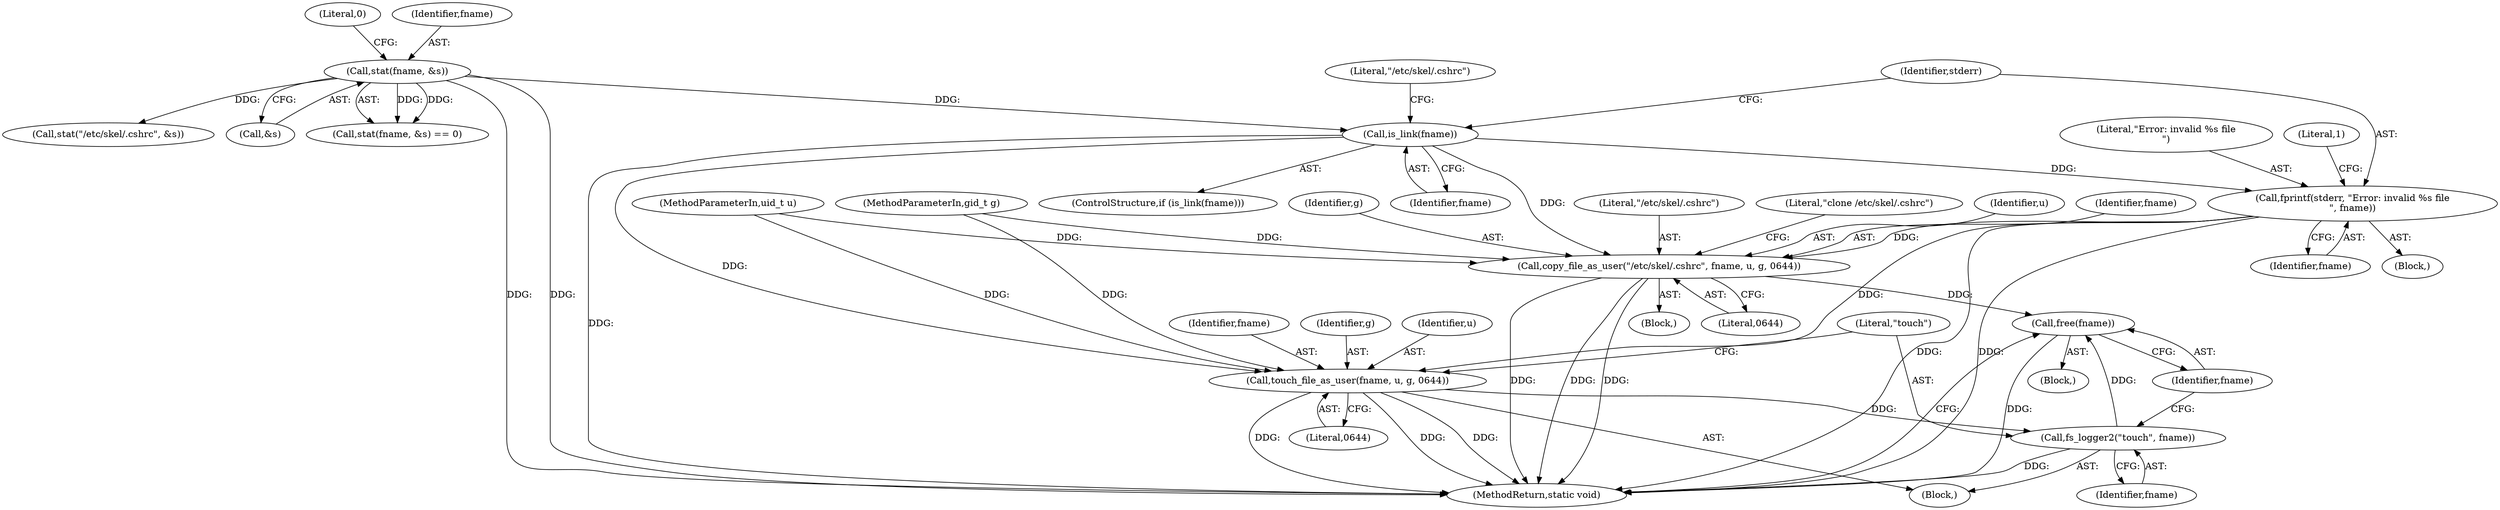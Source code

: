 digraph "0_firejail_903fd8a0789ca3cc3c21d84cd0282481515592ef_1@API" {
"1000201" [label="(Call,fprintf(stderr, \"Error: invalid %s file\n\", fname))"];
"1000198" [label="(Call,is_link(fname))"];
"1000191" [label="(Call,stat(fname, &s))"];
"1000215" [label="(Call,copy_file_as_user(\"/etc/skel/.cshrc\", fname, u, g, 0644))"];
"1000233" [label="(Call,free(fname))"];
"1000225" [label="(Call,touch_file_as_user(fname, u, g, 0644))"];
"1000230" [label="(Call,fs_logger2(\"touch\", fname))"];
"1000195" [label="(Literal,0)"];
"1000285" [label="(MethodReturn,static void)"];
"1000199" [label="(Identifier,fname)"];
"1000206" [label="(Literal,1)"];
"1000210" [label="(Literal,\"/etc/skel/.cshrc\")"];
"1000233" [label="(Call,free(fname))"];
"1000198" [label="(Call,is_link(fname))"];
"1000226" [label="(Identifier,fname)"];
"1000216" [label="(Literal,\"/etc/skel/.cshrc\")"];
"1000209" [label="(Call,stat(\"/etc/skel/.cshrc\", &s))"];
"1000214" [label="(Block,)"];
"1000203" [label="(Literal,\"Error: invalid %s file\n\")"];
"1000222" [label="(Literal,\"clone /etc/skel/.cshrc\")"];
"1000232" [label="(Identifier,fname)"];
"1000225" [label="(Call,touch_file_as_user(fname, u, g, 0644))"];
"1000197" [label="(ControlStructure,if (is_link(fname)))"];
"1000218" [label="(Identifier,u)"];
"1000215" [label="(Call,copy_file_as_user(\"/etc/skel/.cshrc\", fname, u, g, 0644))"];
"1000193" [label="(Call,&s)"];
"1000234" [label="(Identifier,fname)"];
"1000230" [label="(Call,fs_logger2(\"touch\", fname))"];
"1000190" [label="(Call,stat(fname, &s) == 0)"];
"1000228" [label="(Identifier,g)"];
"1000231" [label="(Literal,\"touch\")"];
"1000204" [label="(Identifier,fname)"];
"1000224" [label="(Block,)"];
"1000217" [label="(Identifier,fname)"];
"1000200" [label="(Block,)"];
"1000219" [label="(Identifier,g)"];
"1000220" [label="(Literal,0644)"];
"1000176" [label="(Block,)"];
"1000227" [label="(Identifier,u)"];
"1000202" [label="(Identifier,stderr)"];
"1000201" [label="(Call,fprintf(stderr, \"Error: invalid %s file\n\", fname))"];
"1000229" [label="(Literal,0644)"];
"1000192" [label="(Identifier,fname)"];
"1000109" [label="(MethodParameterIn,gid_t g)"];
"1000108" [label="(MethodParameterIn,uid_t u)"];
"1000191" [label="(Call,stat(fname, &s))"];
"1000201" -> "1000200"  [label="AST: "];
"1000201" -> "1000204"  [label="CFG: "];
"1000202" -> "1000201"  [label="AST: "];
"1000203" -> "1000201"  [label="AST: "];
"1000204" -> "1000201"  [label="AST: "];
"1000206" -> "1000201"  [label="CFG: "];
"1000201" -> "1000285"  [label="DDG: "];
"1000201" -> "1000285"  [label="DDG: "];
"1000198" -> "1000201"  [label="DDG: "];
"1000201" -> "1000215"  [label="DDG: "];
"1000201" -> "1000225"  [label="DDG: "];
"1000198" -> "1000197"  [label="AST: "];
"1000198" -> "1000199"  [label="CFG: "];
"1000199" -> "1000198"  [label="AST: "];
"1000202" -> "1000198"  [label="CFG: "];
"1000210" -> "1000198"  [label="CFG: "];
"1000198" -> "1000285"  [label="DDG: "];
"1000191" -> "1000198"  [label="DDG: "];
"1000198" -> "1000215"  [label="DDG: "];
"1000198" -> "1000225"  [label="DDG: "];
"1000191" -> "1000190"  [label="AST: "];
"1000191" -> "1000193"  [label="CFG: "];
"1000192" -> "1000191"  [label="AST: "];
"1000193" -> "1000191"  [label="AST: "];
"1000195" -> "1000191"  [label="CFG: "];
"1000191" -> "1000285"  [label="DDG: "];
"1000191" -> "1000285"  [label="DDG: "];
"1000191" -> "1000190"  [label="DDG: "];
"1000191" -> "1000190"  [label="DDG: "];
"1000191" -> "1000209"  [label="DDG: "];
"1000215" -> "1000214"  [label="AST: "];
"1000215" -> "1000220"  [label="CFG: "];
"1000216" -> "1000215"  [label="AST: "];
"1000217" -> "1000215"  [label="AST: "];
"1000218" -> "1000215"  [label="AST: "];
"1000219" -> "1000215"  [label="AST: "];
"1000220" -> "1000215"  [label="AST: "];
"1000222" -> "1000215"  [label="CFG: "];
"1000215" -> "1000285"  [label="DDG: "];
"1000215" -> "1000285"  [label="DDG: "];
"1000215" -> "1000285"  [label="DDG: "];
"1000108" -> "1000215"  [label="DDG: "];
"1000109" -> "1000215"  [label="DDG: "];
"1000215" -> "1000233"  [label="DDG: "];
"1000233" -> "1000176"  [label="AST: "];
"1000233" -> "1000234"  [label="CFG: "];
"1000234" -> "1000233"  [label="AST: "];
"1000285" -> "1000233"  [label="CFG: "];
"1000233" -> "1000285"  [label="DDG: "];
"1000230" -> "1000233"  [label="DDG: "];
"1000225" -> "1000224"  [label="AST: "];
"1000225" -> "1000229"  [label="CFG: "];
"1000226" -> "1000225"  [label="AST: "];
"1000227" -> "1000225"  [label="AST: "];
"1000228" -> "1000225"  [label="AST: "];
"1000229" -> "1000225"  [label="AST: "];
"1000231" -> "1000225"  [label="CFG: "];
"1000225" -> "1000285"  [label="DDG: "];
"1000225" -> "1000285"  [label="DDG: "];
"1000225" -> "1000285"  [label="DDG: "];
"1000108" -> "1000225"  [label="DDG: "];
"1000109" -> "1000225"  [label="DDG: "];
"1000225" -> "1000230"  [label="DDG: "];
"1000230" -> "1000224"  [label="AST: "];
"1000230" -> "1000232"  [label="CFG: "];
"1000231" -> "1000230"  [label="AST: "];
"1000232" -> "1000230"  [label="AST: "];
"1000234" -> "1000230"  [label="CFG: "];
"1000230" -> "1000285"  [label="DDG: "];
}
